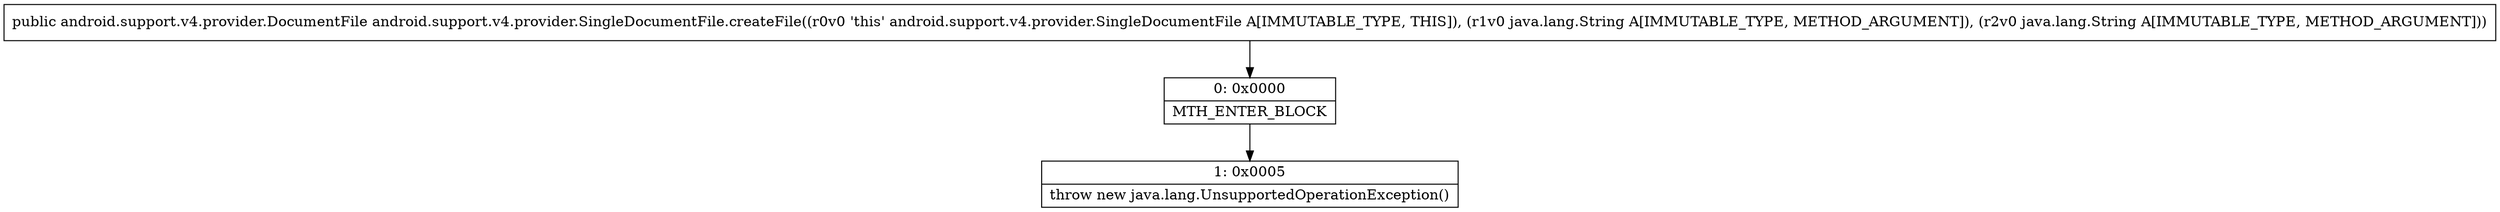 digraph "CFG forandroid.support.v4.provider.SingleDocumentFile.createFile(Ljava\/lang\/String;Ljava\/lang\/String;)Landroid\/support\/v4\/provider\/DocumentFile;" {
Node_0 [shape=record,label="{0\:\ 0x0000|MTH_ENTER_BLOCK\l}"];
Node_1 [shape=record,label="{1\:\ 0x0005|throw new java.lang.UnsupportedOperationException()\l}"];
MethodNode[shape=record,label="{public android.support.v4.provider.DocumentFile android.support.v4.provider.SingleDocumentFile.createFile((r0v0 'this' android.support.v4.provider.SingleDocumentFile A[IMMUTABLE_TYPE, THIS]), (r1v0 java.lang.String A[IMMUTABLE_TYPE, METHOD_ARGUMENT]), (r2v0 java.lang.String A[IMMUTABLE_TYPE, METHOD_ARGUMENT])) }"];
MethodNode -> Node_0;
Node_0 -> Node_1;
}

